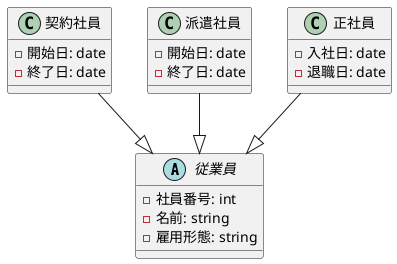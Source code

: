 @startuml aaa
' 従業員抽象クラス
abstract class 従業員 {
  -社員番号: int
  -名前: string
  -雇用形態: string
}


' 契約社員クラス
class 契約社員 {
  -開始日: date
  -終了日: date
}
契約社員 --|> 従業員

' 派遣社員クラス
class 派遣社員 {
  -開始日: date
  -終了日: date
}
派遣社員 --|> 従業員

' 正社員クラス
class 正社員 {
  -入社日: date
  -退職日: date
}
正社員 --|> 従業員

@enduml